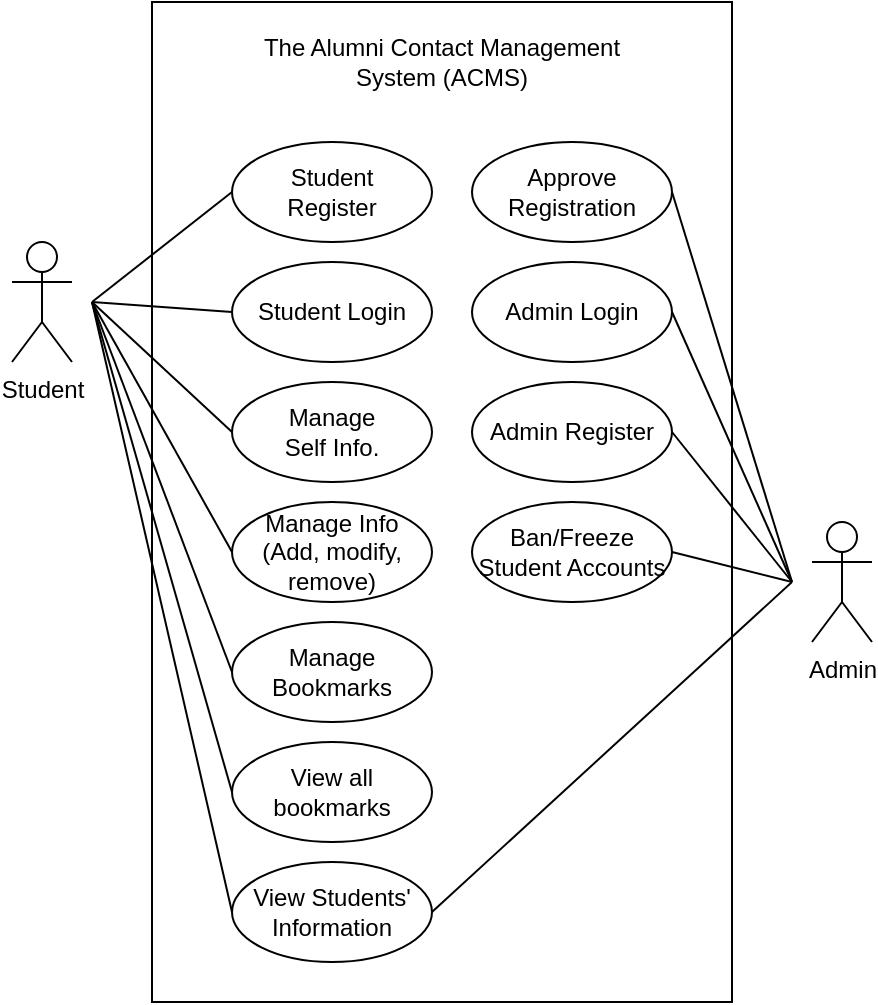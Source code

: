 <mxfile version="14.2.4" type="device"><diagram id="d8PjFfB1xQnJNw-q9c83" name="Page-1"><mxGraphModel dx="1138" dy="645" grid="1" gridSize="10" guides="1" tooltips="1" connect="1" arrows="1" fold="1" page="1" pageScale="1" pageWidth="827" pageHeight="1169" math="0" shadow="0"><root><mxCell id="0"/><mxCell id="1" parent="0"/><mxCell id="TRiY9StyeQT1FLV-50E0-1" value="Student" style="shape=umlActor;verticalLabelPosition=bottom;verticalAlign=top;html=1;outlineConnect=0;" vertex="1" parent="1"><mxGeometry x="30" y="230" width="30" height="60" as="geometry"/></mxCell><mxCell id="TRiY9StyeQT1FLV-50E0-4" value="" style="rounded=0;whiteSpace=wrap;html=1;" vertex="1" parent="1"><mxGeometry x="100" y="110" width="290" height="500" as="geometry"/></mxCell><mxCell id="TRiY9StyeQT1FLV-50E0-5" value="Admin" style="shape=umlActor;verticalLabelPosition=bottom;verticalAlign=top;html=1;outlineConnect=0;" vertex="1" parent="1"><mxGeometry x="430" y="370" width="30" height="60" as="geometry"/></mxCell><mxCell id="TRiY9StyeQT1FLV-50E0-6" value="The Alumni Contact Management System (ACMS)" style="text;html=1;strokeColor=none;fillColor=none;align=center;verticalAlign=middle;whiteSpace=wrap;rounded=0;" vertex="1" parent="1"><mxGeometry x="145" y="130" width="200" height="20" as="geometry"/></mxCell><mxCell id="TRiY9StyeQT1FLV-50E0-8" value="Student&lt;br&gt;Register" style="ellipse;whiteSpace=wrap;html=1;" vertex="1" parent="1"><mxGeometry x="140" y="180" width="100" height="50" as="geometry"/></mxCell><mxCell id="TRiY9StyeQT1FLV-50E0-9" value="Student Login" style="ellipse;whiteSpace=wrap;html=1;" vertex="1" parent="1"><mxGeometry x="140" y="240" width="100" height="50" as="geometry"/></mxCell><mxCell id="TRiY9StyeQT1FLV-50E0-10" value="Approve&lt;br&gt;Registration" style="ellipse;whiteSpace=wrap;html=1;" vertex="1" parent="1"><mxGeometry x="260" y="180" width="100" height="50" as="geometry"/></mxCell><mxCell id="TRiY9StyeQT1FLV-50E0-11" value="Admin Login" style="ellipse;whiteSpace=wrap;html=1;" vertex="1" parent="1"><mxGeometry x="260" y="240" width="100" height="50" as="geometry"/></mxCell><mxCell id="TRiY9StyeQT1FLV-50E0-12" value="Admin Register" style="ellipse;whiteSpace=wrap;html=1;" vertex="1" parent="1"><mxGeometry x="260" y="300" width="100" height="50" as="geometry"/></mxCell><mxCell id="TRiY9StyeQT1FLV-50E0-15" value="Manage&lt;br&gt;Self Info." style="ellipse;whiteSpace=wrap;html=1;" vertex="1" parent="1"><mxGeometry x="140" y="300" width="100" height="50" as="geometry"/></mxCell><mxCell id="TRiY9StyeQT1FLV-50E0-16" value="View Students'&lt;br&gt;Information" style="ellipse;whiteSpace=wrap;html=1;" vertex="1" parent="1"><mxGeometry x="140" y="540" width="100" height="50" as="geometry"/></mxCell><mxCell id="TRiY9StyeQT1FLV-50E0-17" value="Manage Info&lt;br&gt;(Add, modify, remove)" style="ellipse;whiteSpace=wrap;html=1;" vertex="1" parent="1"><mxGeometry x="140" y="360" width="100" height="50" as="geometry"/></mxCell><mxCell id="TRiY9StyeQT1FLV-50E0-18" value="Ban/Freeze Student Accounts" style="ellipse;whiteSpace=wrap;html=1;" vertex="1" parent="1"><mxGeometry x="260" y="360" width="100" height="50" as="geometry"/></mxCell><mxCell id="TRiY9StyeQT1FLV-50E0-19" value="" style="endArrow=none;html=1;entryX=0;entryY=0.5;entryDx=0;entryDy=0;" edge="1" parent="1" target="TRiY9StyeQT1FLV-50E0-8"><mxGeometry width="50" height="50" relative="1" as="geometry"><mxPoint x="70" y="260" as="sourcePoint"/><mxPoint x="140" y="250" as="targetPoint"/></mxGeometry></mxCell><mxCell id="TRiY9StyeQT1FLV-50E0-20" value="" style="endArrow=none;html=1;entryX=0;entryY=0.5;entryDx=0;entryDy=0;" edge="1" parent="1" target="TRiY9StyeQT1FLV-50E0-9"><mxGeometry width="50" height="50" relative="1" as="geometry"><mxPoint x="70" y="260" as="sourcePoint"/><mxPoint x="150" y="215" as="targetPoint"/></mxGeometry></mxCell><mxCell id="TRiY9StyeQT1FLV-50E0-21" value="" style="endArrow=none;html=1;entryX=0;entryY=0.5;entryDx=0;entryDy=0;" edge="1" parent="1" target="TRiY9StyeQT1FLV-50E0-15"><mxGeometry width="50" height="50" relative="1" as="geometry"><mxPoint x="70" y="260" as="sourcePoint"/><mxPoint x="150" y="275" as="targetPoint"/></mxGeometry></mxCell><mxCell id="TRiY9StyeQT1FLV-50E0-22" value="" style="endArrow=none;html=1;entryX=0;entryY=0.5;entryDx=0;entryDy=0;" edge="1" parent="1" target="TRiY9StyeQT1FLV-50E0-17"><mxGeometry width="50" height="50" relative="1" as="geometry"><mxPoint x="70" y="260" as="sourcePoint"/><mxPoint x="150" y="335" as="targetPoint"/></mxGeometry></mxCell><mxCell id="TRiY9StyeQT1FLV-50E0-23" value="" style="endArrow=none;html=1;entryX=0;entryY=0.5;entryDx=0;entryDy=0;" edge="1" parent="1" target="TRiY9StyeQT1FLV-50E0-16"><mxGeometry width="50" height="50" relative="1" as="geometry"><mxPoint x="70" y="260" as="sourcePoint"/><mxPoint x="150" y="395" as="targetPoint"/></mxGeometry></mxCell><mxCell id="TRiY9StyeQT1FLV-50E0-24" value="" style="endArrow=none;html=1;exitX=1;exitY=0.5;exitDx=0;exitDy=0;" edge="1" parent="1" source="TRiY9StyeQT1FLV-50E0-10"><mxGeometry width="50" height="50" relative="1" as="geometry"><mxPoint x="410" y="440" as="sourcePoint"/><mxPoint x="420" y="400" as="targetPoint"/></mxGeometry></mxCell><mxCell id="TRiY9StyeQT1FLV-50E0-25" value="" style="endArrow=none;html=1;exitX=1;exitY=0.5;exitDx=0;exitDy=0;" edge="1" parent="1" source="TRiY9StyeQT1FLV-50E0-11"><mxGeometry width="50" height="50" relative="1" as="geometry"><mxPoint x="370" y="215" as="sourcePoint"/><mxPoint x="420" y="400" as="targetPoint"/></mxGeometry></mxCell><mxCell id="TRiY9StyeQT1FLV-50E0-26" value="" style="endArrow=none;html=1;exitX=1;exitY=0.5;exitDx=0;exitDy=0;" edge="1" parent="1" source="TRiY9StyeQT1FLV-50E0-12"><mxGeometry width="50" height="50" relative="1" as="geometry"><mxPoint x="380" y="225" as="sourcePoint"/><mxPoint x="420" y="400" as="targetPoint"/></mxGeometry></mxCell><mxCell id="TRiY9StyeQT1FLV-50E0-27" value="" style="endArrow=none;html=1;exitX=1;exitY=0.5;exitDx=0;exitDy=0;" edge="1" parent="1" source="TRiY9StyeQT1FLV-50E0-18"><mxGeometry width="50" height="50" relative="1" as="geometry"><mxPoint x="390" y="235" as="sourcePoint"/><mxPoint x="420" y="400" as="targetPoint"/></mxGeometry></mxCell><mxCell id="TRiY9StyeQT1FLV-50E0-28" value="" style="endArrow=none;html=1;exitX=1;exitY=0.5;exitDx=0;exitDy=0;" edge="1" parent="1" source="TRiY9StyeQT1FLV-50E0-16"><mxGeometry width="50" height="50" relative="1" as="geometry"><mxPoint x="400" y="245" as="sourcePoint"/><mxPoint x="420" y="400" as="targetPoint"/></mxGeometry></mxCell><mxCell id="TRiY9StyeQT1FLV-50E0-30" value="Manage Bookmarks" style="ellipse;whiteSpace=wrap;html=1;" vertex="1" parent="1"><mxGeometry x="140" y="420" width="100" height="50" as="geometry"/></mxCell><mxCell id="TRiY9StyeQT1FLV-50E0-31" value="" style="endArrow=none;html=1;entryX=0;entryY=0.5;entryDx=0;entryDy=0;" edge="1" parent="1" target="TRiY9StyeQT1FLV-50E0-30"><mxGeometry width="50" height="50" relative="1" as="geometry"><mxPoint x="70" y="260" as="sourcePoint"/><mxPoint x="150" y="455" as="targetPoint"/></mxGeometry></mxCell><mxCell id="TRiY9StyeQT1FLV-50E0-32" value="View all bookmarks" style="ellipse;whiteSpace=wrap;html=1;" vertex="1" parent="1"><mxGeometry x="140" y="480" width="100" height="50" as="geometry"/></mxCell><mxCell id="TRiY9StyeQT1FLV-50E0-33" value="" style="endArrow=none;html=1;entryX=0;entryY=0.5;entryDx=0;entryDy=0;" edge="1" parent="1" target="TRiY9StyeQT1FLV-50E0-32"><mxGeometry width="50" height="50" relative="1" as="geometry"><mxPoint x="70" y="260" as="sourcePoint"/><mxPoint x="150" y="395" as="targetPoint"/></mxGeometry></mxCell></root></mxGraphModel></diagram></mxfile>